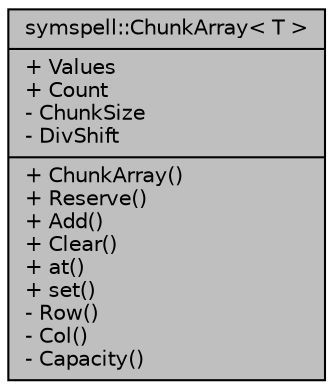 digraph "symspell::ChunkArray&lt; T &gt;"
{
 // LATEX_PDF_SIZE
  edge [fontname="Helvetica",fontsize="10",labelfontname="Helvetica",labelfontsize="10"];
  node [fontname="Helvetica",fontsize="10",shape=record];
  Node1 [label="{symspell::ChunkArray\< T \>\n|+ Values\l+ Count\l- ChunkSize\l- DivShift\l|+ ChunkArray()\l+ Reserve()\l+ Add()\l+ Clear()\l+ at()\l+ set()\l- Row()\l- Col()\l- Capacity()\l}",height=0.2,width=0.4,color="black", fillcolor="grey75", style="filled", fontcolor="black",tooltip="SymSpell element."];
}
